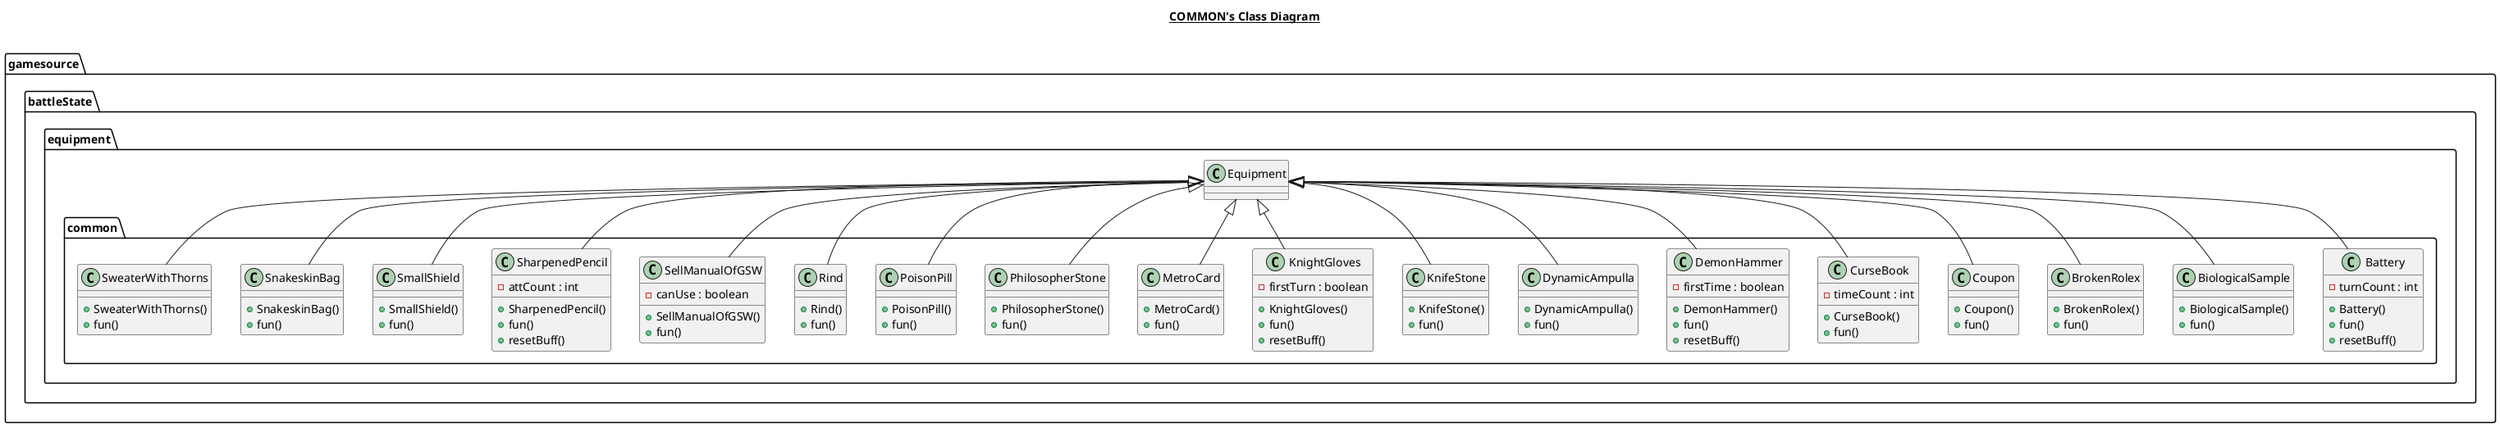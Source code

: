 @startuml

title __COMMON's Class Diagram__\n

  namespace gamesource {
    namespace battleState.equipment {
      namespace common {
        class gamesource.battleState.equipment.common.Battery {
            - turnCount : int
            + Battery()
            + fun()
            + resetBuff()
        }
      }
    }
  }
  

  namespace gamesource {
    namespace battleState.equipment {
      namespace common {
        class gamesource.battleState.equipment.common.BiologicalSample {
            + BiologicalSample()
            + fun()
        }
      }
    }
  }
  

  namespace gamesource {
    namespace battleState.equipment {
      namespace common {
        class gamesource.battleState.equipment.common.BrokenRolex {
            + BrokenRolex()
            + fun()
        }
      }
    }
  }
  

  namespace gamesource {
    namespace battleState.equipment {
      namespace common {
        class gamesource.battleState.equipment.common.Coupon {
            + Coupon()
            + fun()
        }
      }
    }
  }
  

  namespace gamesource {
    namespace battleState.equipment {
      namespace common {
        class gamesource.battleState.equipment.common.CurseBook {
            - timeCount : int
            + CurseBook()
            + fun()
        }
      }
    }
  }
  

  namespace gamesource {
    namespace battleState.equipment {
      namespace common {
        class gamesource.battleState.equipment.common.DemonHammer {
            - firstTime : boolean
            + DemonHammer()
            + fun()
            + resetBuff()
        }
      }
    }
  }
  

  namespace gamesource {
    namespace battleState.equipment {
      namespace common {
        class gamesource.battleState.equipment.common.DynamicAmpulla {
            + DynamicAmpulla()
            + fun()
        }
      }
    }
  }
  

  namespace gamesource {
    namespace battleState.equipment {
      namespace common {
        class gamesource.battleState.equipment.common.KnifeStone {
            + KnifeStone()
            + fun()
        }
      }
    }
  }
  

  namespace gamesource {
    namespace battleState.equipment {
      namespace common {
        class gamesource.battleState.equipment.common.KnightGloves {
            - firstTurn : boolean
            + KnightGloves()
            + fun()
            + resetBuff()
        }
      }
    }
  }
  

  namespace gamesource {
    namespace battleState.equipment {
      namespace common {
        class gamesource.battleState.equipment.common.MetroCard {
            + MetroCard()
            + fun()
        }
      }
    }
  }
  

  namespace gamesource {
    namespace battleState.equipment {
      namespace common {
        class gamesource.battleState.equipment.common.PhilosopherStone {
            + PhilosopherStone()
            + fun()
        }
      }
    }
  }
  

  namespace gamesource {
    namespace battleState.equipment {
      namespace common {
        class gamesource.battleState.equipment.common.PoisonPill {
            + PoisonPill()
            + fun()
        }
      }
    }
  }
  

  namespace gamesource {
    namespace battleState.equipment {
      namespace common {
        class gamesource.battleState.equipment.common.Rind {
            + Rind()
            + fun()
        }
      }
    }
  }
  

  namespace gamesource {
    namespace battleState.equipment {
      namespace common {
        class gamesource.battleState.equipment.common.SellManualOfGSW {
            - canUse : boolean
            + SellManualOfGSW()
            + fun()
        }
      }
    }
  }
  

  namespace gamesource {
    namespace battleState.equipment {
      namespace common {
        class gamesource.battleState.equipment.common.SharpenedPencil {
            - attCount : int
            + SharpenedPencil()
            + fun()
            + resetBuff()
        }
      }
    }
  }
  

  namespace gamesource {
    namespace battleState.equipment {
      namespace common {
        class gamesource.battleState.equipment.common.SmallShield {
            + SmallShield()
            + fun()
        }
      }
    }
  }
  

  namespace gamesource {
    namespace battleState.equipment {
      namespace common {
        class gamesource.battleState.equipment.common.SnakeskinBag {
            + SnakeskinBag()
            + fun()
        }
      }
    }
  }
  

  namespace gamesource {
    namespace battleState.equipment {
      namespace common {
        class gamesource.battleState.equipment.common.SweaterWithThorns {
            + SweaterWithThorns()
            + fun()
        }
      }
    }
  }
  

  gamesource.battleState.equipment.common.Battery -up-|> gamesource.battleState.equipment.Equipment
  gamesource.battleState.equipment.common.BiologicalSample -up-|> gamesource.battleState.equipment.Equipment
  gamesource.battleState.equipment.common.BrokenRolex -up-|> gamesource.battleState.equipment.Equipment
  gamesource.battleState.equipment.common.Coupon -up-|> gamesource.battleState.equipment.Equipment
  gamesource.battleState.equipment.common.CurseBook -up-|> gamesource.battleState.equipment.Equipment
  gamesource.battleState.equipment.common.DemonHammer -up-|> gamesource.battleState.equipment.Equipment
  gamesource.battleState.equipment.common.DynamicAmpulla -up-|> gamesource.battleState.equipment.Equipment
  gamesource.battleState.equipment.common.KnifeStone -up-|> gamesource.battleState.equipment.Equipment
  gamesource.battleState.equipment.common.KnightGloves -up-|> gamesource.battleState.equipment.Equipment
  gamesource.battleState.equipment.common.MetroCard -up-|> gamesource.battleState.equipment.Equipment
  gamesource.battleState.equipment.common.PhilosopherStone -up-|> gamesource.battleState.equipment.Equipment
  gamesource.battleState.equipment.common.PoisonPill -up-|> gamesource.battleState.equipment.Equipment
  gamesource.battleState.equipment.common.Rind -up-|> gamesource.battleState.equipment.Equipment
  gamesource.battleState.equipment.common.SellManualOfGSW -up-|> gamesource.battleState.equipment.Equipment
  gamesource.battleState.equipment.common.SharpenedPencil -up-|> gamesource.battleState.equipment.Equipment
  gamesource.battleState.equipment.common.SmallShield -up-|> gamesource.battleState.equipment.Equipment
  gamesource.battleState.equipment.common.SnakeskinBag -up-|> gamesource.battleState.equipment.Equipment
  gamesource.battleState.equipment.common.SweaterWithThorns -up-|> gamesource.battleState.equipment.Equipment




@enduml
